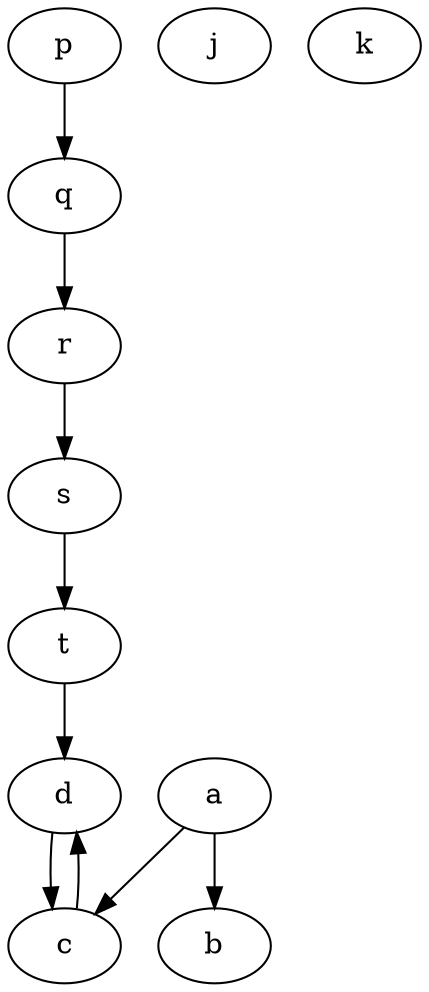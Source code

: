 digraph G8 {
p -> q;
q ->r;
r ->s;
s  ->t;
t  ->d;
d -> c;
j;
k;
a  ->     b;
a ->   c;
c -> d;
}